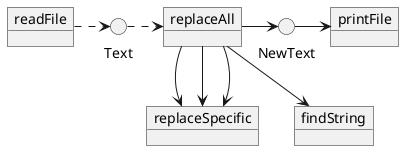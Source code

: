 @startuml
'https://plantuml.com/object-diagram

object readFile
object replaceAll
object replaceSpecific
object findString
object printFile

circle Text
circle NewText

readFile .> Text
Text .> replaceAll

replaceAll --> findString
replaceAll --> replaceSpecific
replaceAll --> replaceSpecific
replaceAll --> replaceSpecific

replaceAll -> NewText
NewText -> printFile

@enduml
